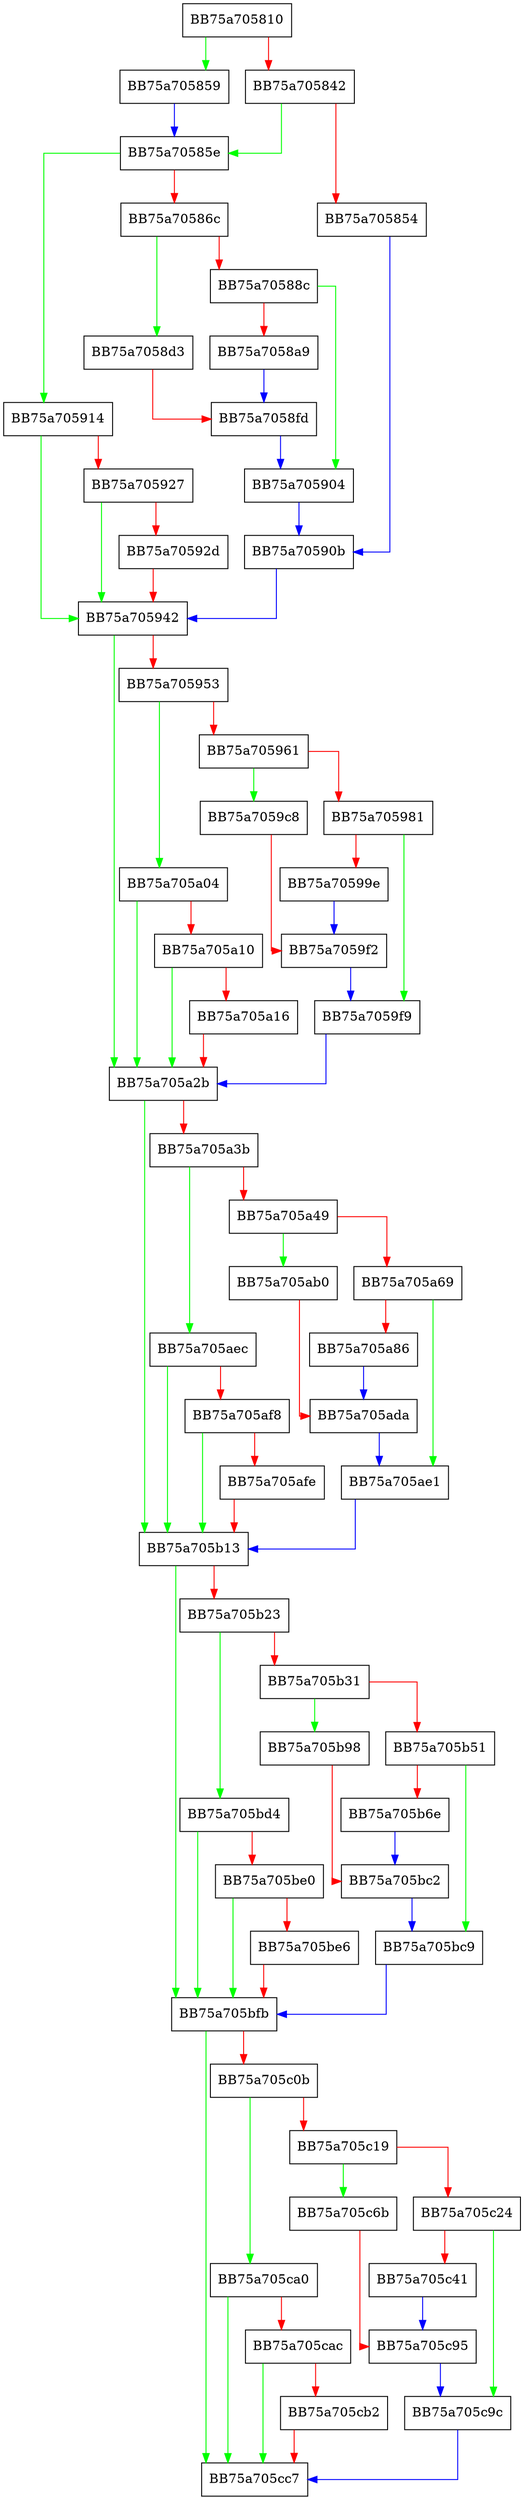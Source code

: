 digraph LoggerInit {
  node [shape="box"];
  graph [splines=ortho];
  BB75a705810 -> BB75a705859 [color="green"];
  BB75a705810 -> BB75a705842 [color="red"];
  BB75a705842 -> BB75a70585e [color="green"];
  BB75a705842 -> BB75a705854 [color="red"];
  BB75a705854 -> BB75a70590b [color="blue"];
  BB75a705859 -> BB75a70585e [color="blue"];
  BB75a70585e -> BB75a705914 [color="green"];
  BB75a70585e -> BB75a70586c [color="red"];
  BB75a70586c -> BB75a7058d3 [color="green"];
  BB75a70586c -> BB75a70588c [color="red"];
  BB75a70588c -> BB75a705904 [color="green"];
  BB75a70588c -> BB75a7058a9 [color="red"];
  BB75a7058a9 -> BB75a7058fd [color="blue"];
  BB75a7058d3 -> BB75a7058fd [color="red"];
  BB75a7058fd -> BB75a705904 [color="blue"];
  BB75a705904 -> BB75a70590b [color="blue"];
  BB75a70590b -> BB75a705942 [color="blue"];
  BB75a705914 -> BB75a705942 [color="green"];
  BB75a705914 -> BB75a705927 [color="red"];
  BB75a705927 -> BB75a705942 [color="green"];
  BB75a705927 -> BB75a70592d [color="red"];
  BB75a70592d -> BB75a705942 [color="red"];
  BB75a705942 -> BB75a705a2b [color="green"];
  BB75a705942 -> BB75a705953 [color="red"];
  BB75a705953 -> BB75a705a04 [color="green"];
  BB75a705953 -> BB75a705961 [color="red"];
  BB75a705961 -> BB75a7059c8 [color="green"];
  BB75a705961 -> BB75a705981 [color="red"];
  BB75a705981 -> BB75a7059f9 [color="green"];
  BB75a705981 -> BB75a70599e [color="red"];
  BB75a70599e -> BB75a7059f2 [color="blue"];
  BB75a7059c8 -> BB75a7059f2 [color="red"];
  BB75a7059f2 -> BB75a7059f9 [color="blue"];
  BB75a7059f9 -> BB75a705a2b [color="blue"];
  BB75a705a04 -> BB75a705a2b [color="green"];
  BB75a705a04 -> BB75a705a10 [color="red"];
  BB75a705a10 -> BB75a705a2b [color="green"];
  BB75a705a10 -> BB75a705a16 [color="red"];
  BB75a705a16 -> BB75a705a2b [color="red"];
  BB75a705a2b -> BB75a705b13 [color="green"];
  BB75a705a2b -> BB75a705a3b [color="red"];
  BB75a705a3b -> BB75a705aec [color="green"];
  BB75a705a3b -> BB75a705a49 [color="red"];
  BB75a705a49 -> BB75a705ab0 [color="green"];
  BB75a705a49 -> BB75a705a69 [color="red"];
  BB75a705a69 -> BB75a705ae1 [color="green"];
  BB75a705a69 -> BB75a705a86 [color="red"];
  BB75a705a86 -> BB75a705ada [color="blue"];
  BB75a705ab0 -> BB75a705ada [color="red"];
  BB75a705ada -> BB75a705ae1 [color="blue"];
  BB75a705ae1 -> BB75a705b13 [color="blue"];
  BB75a705aec -> BB75a705b13 [color="green"];
  BB75a705aec -> BB75a705af8 [color="red"];
  BB75a705af8 -> BB75a705b13 [color="green"];
  BB75a705af8 -> BB75a705afe [color="red"];
  BB75a705afe -> BB75a705b13 [color="red"];
  BB75a705b13 -> BB75a705bfb [color="green"];
  BB75a705b13 -> BB75a705b23 [color="red"];
  BB75a705b23 -> BB75a705bd4 [color="green"];
  BB75a705b23 -> BB75a705b31 [color="red"];
  BB75a705b31 -> BB75a705b98 [color="green"];
  BB75a705b31 -> BB75a705b51 [color="red"];
  BB75a705b51 -> BB75a705bc9 [color="green"];
  BB75a705b51 -> BB75a705b6e [color="red"];
  BB75a705b6e -> BB75a705bc2 [color="blue"];
  BB75a705b98 -> BB75a705bc2 [color="red"];
  BB75a705bc2 -> BB75a705bc9 [color="blue"];
  BB75a705bc9 -> BB75a705bfb [color="blue"];
  BB75a705bd4 -> BB75a705bfb [color="green"];
  BB75a705bd4 -> BB75a705be0 [color="red"];
  BB75a705be0 -> BB75a705bfb [color="green"];
  BB75a705be0 -> BB75a705be6 [color="red"];
  BB75a705be6 -> BB75a705bfb [color="red"];
  BB75a705bfb -> BB75a705cc7 [color="green"];
  BB75a705bfb -> BB75a705c0b [color="red"];
  BB75a705c0b -> BB75a705ca0 [color="green"];
  BB75a705c0b -> BB75a705c19 [color="red"];
  BB75a705c19 -> BB75a705c6b [color="green"];
  BB75a705c19 -> BB75a705c24 [color="red"];
  BB75a705c24 -> BB75a705c9c [color="green"];
  BB75a705c24 -> BB75a705c41 [color="red"];
  BB75a705c41 -> BB75a705c95 [color="blue"];
  BB75a705c6b -> BB75a705c95 [color="red"];
  BB75a705c95 -> BB75a705c9c [color="blue"];
  BB75a705c9c -> BB75a705cc7 [color="blue"];
  BB75a705ca0 -> BB75a705cc7 [color="green"];
  BB75a705ca0 -> BB75a705cac [color="red"];
  BB75a705cac -> BB75a705cc7 [color="green"];
  BB75a705cac -> BB75a705cb2 [color="red"];
  BB75a705cb2 -> BB75a705cc7 [color="red"];
}